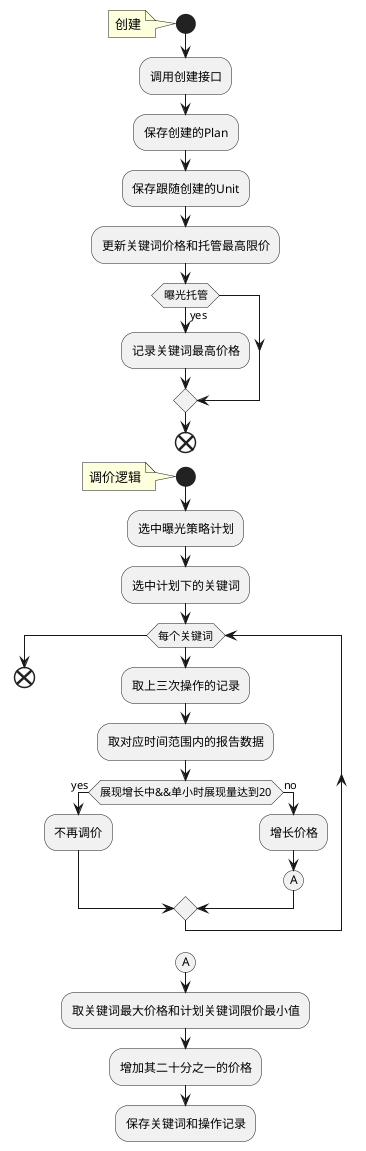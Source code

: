 @startuml 曝光
start
note left
  创建
end note
:调用创建接口;
:保存创建的Plan;
:保存跟随创建的Unit;
:更新关键词价格和托管最高限价;
if (曝光托管) then (yes)
  :记录关键词最高价格;
endif
end
start
note left
  调价逻辑
end note
:选中曝光策略计划;
:选中计划下的关键词;
while (每个关键词)
  :取上三次操作的记录;
  :取对应时间范围内的报告数据;
  if (展现增长中&&单小时展现量达到20) then (yes)
    :不再调价;
  else (no)
    :增长价格;
    (A)
  endif
endwhile
end
(A)
:取关键词最大价格和计划关键词限价最小值;
:增加其二十分之一的价格;
:保存关键词和操作记录;
@enduml
